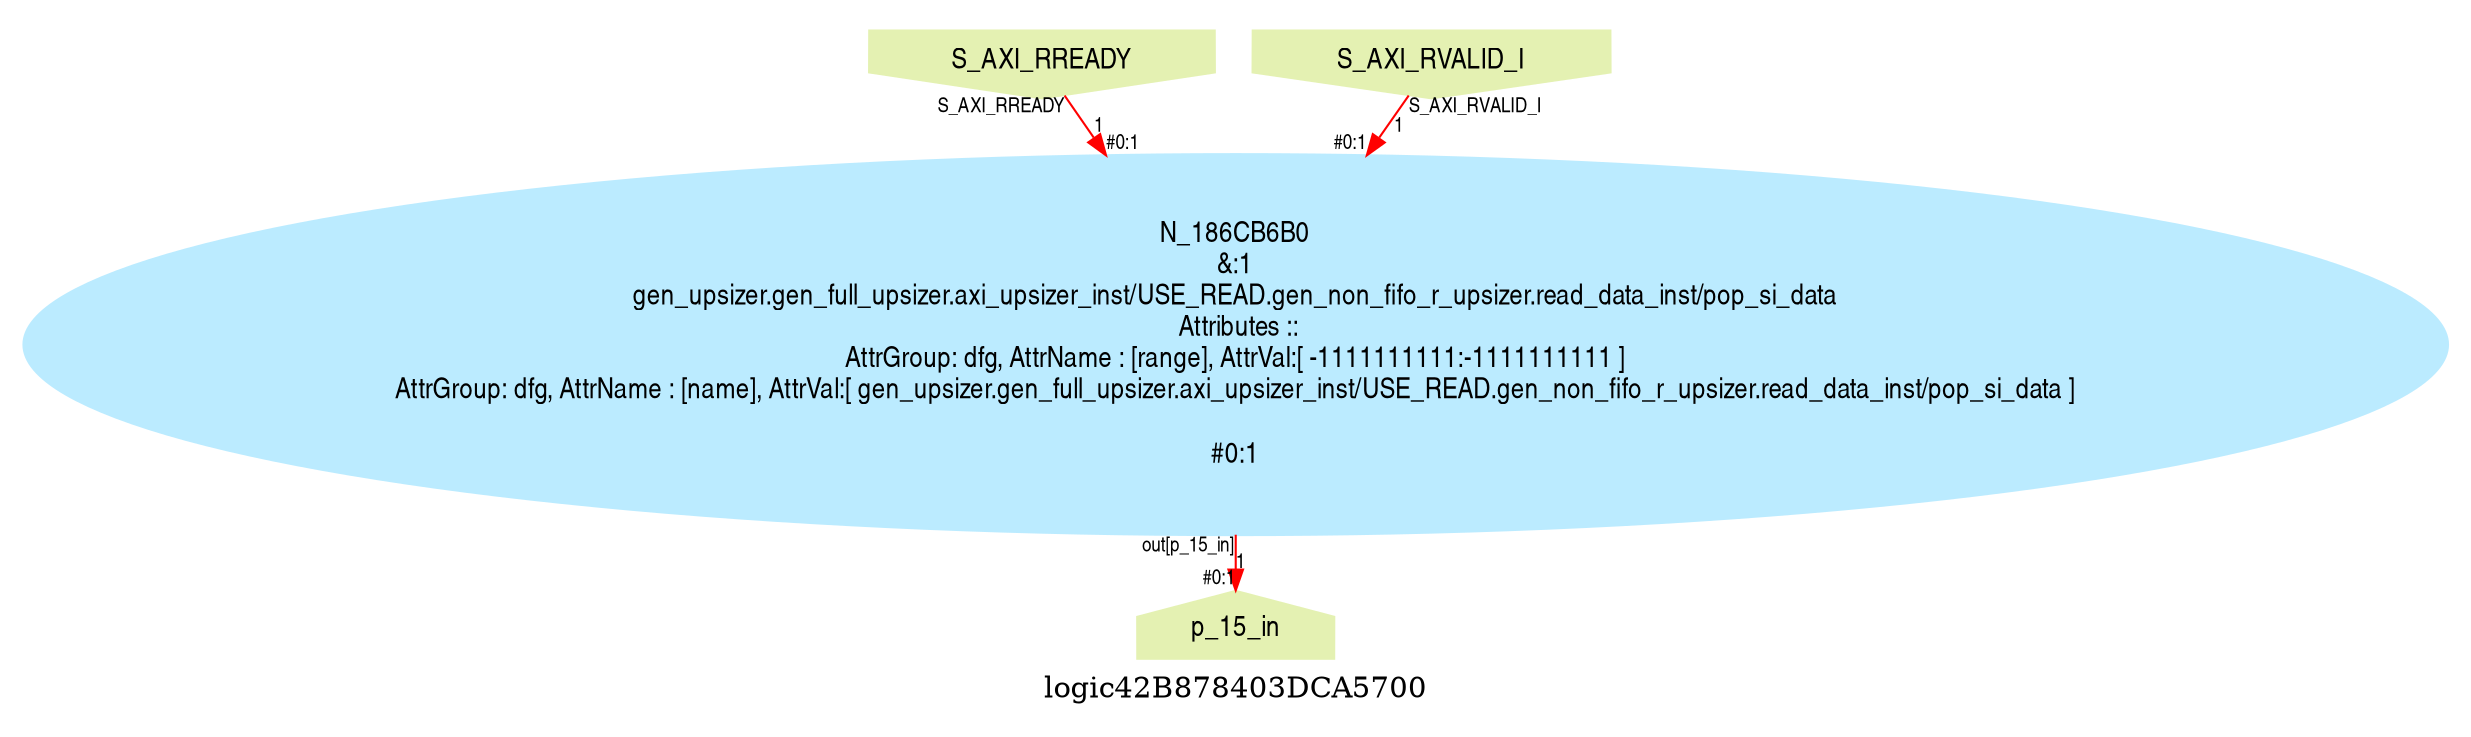 digraph logic42B878403DCA5700 {
graph [label="logic42B878403DCA5700", margin="0.1,0.1", size="100,100", ranksep=0.1, splines=true];
node [style=filled, color="#ffee80", fontname=helveticanarrow];
edge [color="#ff0000", fontsize=10, fontname=helveticanarrow];
{ rank = source;logic42B878403DCA5700_S_AXI_RREADY [label="S_AXI_RREADY", shape=invhouse, color="#e4f1b2"];
logic42B878403DCA5700_S_AXI_RVALID_I [label="S_AXI_RVALID_I", shape=invhouse, color="#e4f1b2"];
}
{ rank = sink;logic42B878403DCA5700_p_15_in [label="p_15_in", shape=house, color="#e4f1b2"];
}
N_186CB6B0 [label="N_186CB6B0\n&:1\ngen_upsizer.gen_full_upsizer.axi_upsizer_inst/USE_READ.gen_non_fifo_r_upsizer.read_data_inst/pop_si_data\n Attributes ::\nAttrGroup: dfg, AttrName : [range], AttrVal:[ -1111111111:-1111111111 ]\nAttrGroup: dfg, AttrName : [name], AttrVal:[ gen_upsizer.gen_full_upsizer.axi_upsizer_inst/USE_READ.gen_non_fifo_r_upsizer.read_data_inst/pop_si_data ]\n\n#0:1\n", color="#bbebff"];
logic42B878403DCA5700_S_AXI_RREADY -> N_186CB6B0 [label="1", taillabel=<S_AXI_RREADY>, headlabel=<B>, headlabel=<#0:1>];
logic42B878403DCA5700_S_AXI_RVALID_I -> N_186CB6B0 [label="1", taillabel=<S_AXI_RVALID_I>, headlabel=<A>, headlabel=<#0:1>];
N_186CB6B0 -> logic42B878403DCA5700_p_15_in [label="1", taillabel=<out[p_15_in]>, headlabel=<p_15_in>, headlabel=<#0:1>];
}
